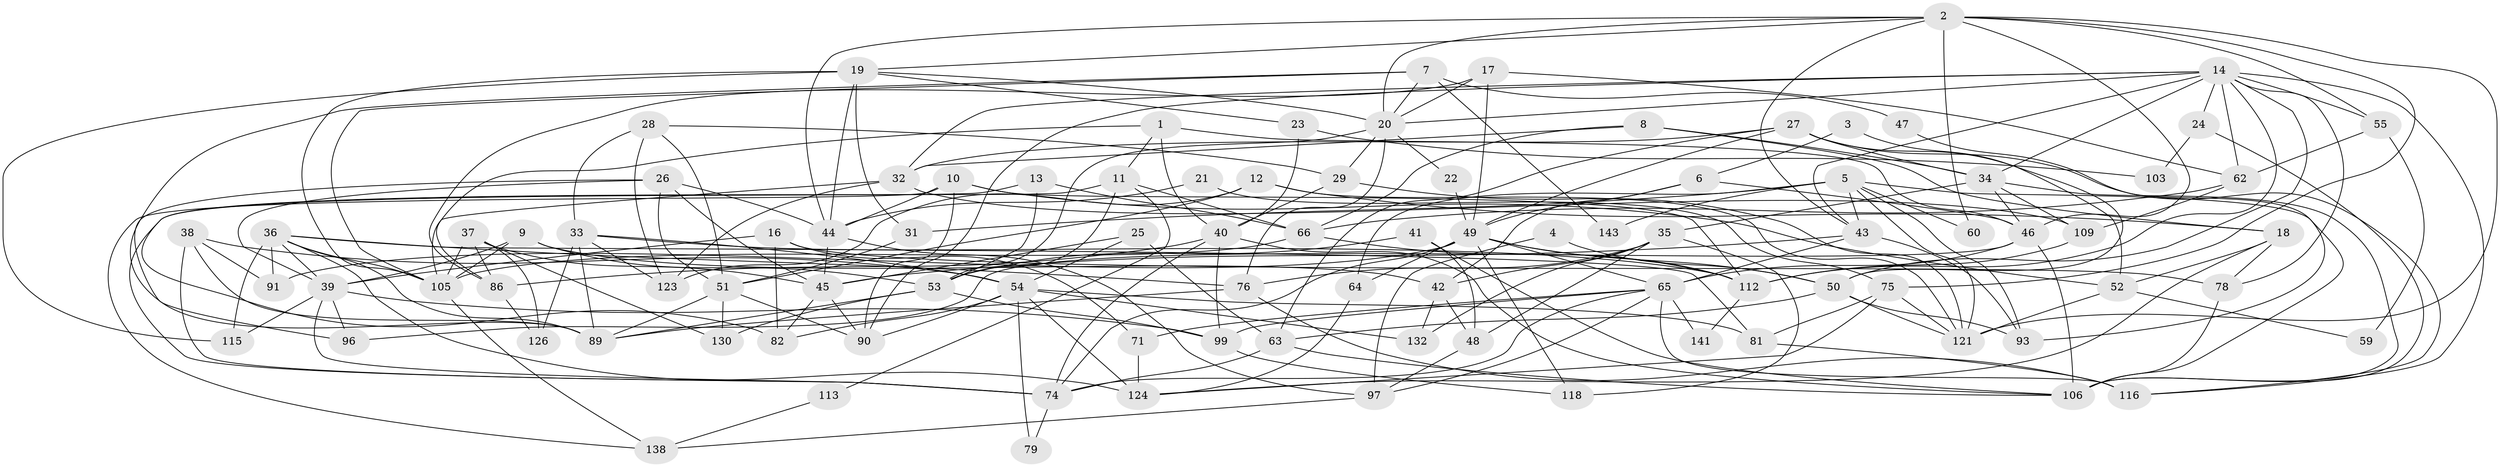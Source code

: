 // original degree distribution, {4: 0.27586206896551724, 9: 0.013793103448275862, 2: 0.14482758620689656, 6: 0.06206896551724138, 3: 0.27586206896551724, 10: 0.006896551724137931, 5: 0.1724137931034483, 8: 0.013793103448275862, 7: 0.034482758620689655}
// Generated by graph-tools (version 1.1) at 2025/11/02/27/25 16:11:16]
// undirected, 94 vertices, 232 edges
graph export_dot {
graph [start="1"]
  node [color=gray90,style=filled];
  1 [super="+85"];
  2 [super="+15"];
  3;
  4;
  5 [super="+30"];
  6 [super="+95"];
  7 [super="+84"];
  8 [super="+80"];
  9;
  10 [super="+133"];
  11 [super="+67"];
  12;
  13 [super="+122"];
  14 [super="+119"];
  16;
  17;
  18 [super="+58"];
  19 [super="+111"];
  20 [super="+87"];
  21;
  22;
  23;
  24;
  25 [super="+108"];
  26 [super="+114"];
  27 [super="+88"];
  28;
  29 [super="+98"];
  31;
  32 [super="+73"];
  33 [super="+140"];
  34 [super="+70"];
  35 [super="+125"];
  36;
  37 [super="+107"];
  38;
  39 [super="+100"];
  40 [super="+136"];
  41;
  42 [super="+56"];
  43 [super="+92"];
  44 [super="+61"];
  45;
  46 [super="+69"];
  47;
  48 [super="+134"];
  49 [super="+72"];
  50 [super="+83"];
  51 [super="+94"];
  52;
  53 [super="+110"];
  54 [super="+57"];
  55 [super="+117"];
  59;
  60;
  62;
  63;
  64;
  65 [super="+68"];
  66;
  71;
  74 [super="+104"];
  75 [super="+77"];
  76;
  78 [super="+101"];
  79;
  81;
  82;
  86 [super="+102"];
  89 [super="+120"];
  90 [super="+137"];
  91;
  93 [super="+142"];
  96;
  97 [super="+144"];
  99;
  103;
  105 [super="+127"];
  106 [super="+129"];
  109;
  112 [super="+139"];
  113;
  115 [super="+131"];
  116 [super="+135"];
  118;
  121 [super="+145"];
  123;
  124 [super="+128"];
  126;
  130;
  132;
  138;
  141;
  143;
  1 -- 40 [weight=2];
  1 -- 11;
  1 -- 46;
  1 -- 86;
  2 -- 20;
  2 -- 43;
  2 -- 55;
  2 -- 60;
  2 -- 46;
  2 -- 75;
  2 -- 44;
  2 -- 121;
  2 -- 19;
  3 -- 50;
  3 -- 6;
  4 -- 97;
  4 -- 50;
  5 -- 106;
  5 -- 60;
  5 -- 121;
  5 -- 143;
  5 -- 43;
  5 -- 64;
  5 -- 31;
  5 -- 93;
  6 -- 42;
  6 -- 46;
  6 -- 49;
  7 -- 105;
  7 -- 143;
  7 -- 89;
  7 -- 20;
  7 -- 47;
  8 -- 34;
  8 -- 18;
  8 -- 32;
  8 -- 66;
  9 -- 53;
  9 -- 42;
  9 -- 39;
  9 -- 105;
  10 -- 90;
  10 -- 138;
  10 -- 52;
  10 -- 44;
  10 -- 112;
  11 -- 66;
  11 -- 113;
  11 -- 74;
  11 -- 53;
  12 -- 51;
  12 -- 121;
  12 -- 123;
  12 -- 18;
  13 -- 82 [weight=2];
  13 -- 53;
  13 -- 66;
  14 -- 32;
  14 -- 78;
  14 -- 43;
  14 -- 20;
  14 -- 24;
  14 -- 62;
  14 -- 50;
  14 -- 90;
  14 -- 34;
  14 -- 55;
  14 -- 116;
  14 -- 112;
  16 -- 39;
  16 -- 71;
  16 -- 82;
  16 -- 78;
  17 -- 20;
  17 -- 62;
  17 -- 86;
  17 -- 49;
  18 -- 52;
  18 -- 124;
  18 -- 78;
  19 -- 44;
  19 -- 31;
  19 -- 20;
  19 -- 105;
  19 -- 23;
  19 -- 115;
  20 -- 22;
  20 -- 29;
  20 -- 76;
  20 -- 53;
  21 -- 44;
  21 -- 75;
  22 -- 49;
  23 -- 103;
  23 -- 40;
  24 -- 106;
  24 -- 103;
  25 -- 54 [weight=2];
  25 -- 45;
  25 -- 63;
  26 -- 51;
  26 -- 39;
  26 -- 44;
  26 -- 96;
  26 -- 45;
  27 -- 63;
  27 -- 52;
  27 -- 32;
  27 -- 49;
  27 -- 34;
  27 -- 116;
  28 -- 123;
  28 -- 51;
  28 -- 33;
  28 -- 29;
  29 -- 40;
  29 -- 121;
  31 -- 51;
  32 -- 105;
  32 -- 123;
  32 -- 109;
  33 -- 126;
  33 -- 112;
  33 -- 123;
  33 -- 89;
  33 -- 54;
  34 -- 109;
  34 -- 46;
  34 -- 35;
  34 -- 106;
  35 -- 76;
  35 -- 42;
  35 -- 48;
  35 -- 132;
  35 -- 118;
  36 -- 81;
  36 -- 76;
  36 -- 89;
  36 -- 91;
  36 -- 115;
  36 -- 124;
  36 -- 39;
  36 -- 105;
  37 -- 45;
  37 -- 126;
  37 -- 130;
  37 -- 86;
  37 -- 105;
  38 -- 54;
  38 -- 91;
  38 -- 89;
  38 -- 74;
  39 -- 74;
  39 -- 115;
  39 -- 96;
  39 -- 99;
  40 -- 106;
  40 -- 74;
  40 -- 99;
  40 -- 86;
  41 -- 48;
  41 -- 106;
  41 -- 53;
  42 -- 132;
  42 -- 48;
  43 -- 65;
  43 -- 93;
  43 -- 45;
  44 -- 45;
  44 -- 97;
  45 -- 82;
  45 -- 90;
  46 -- 96;
  46 -- 65;
  46 -- 106;
  47 -- 93;
  48 -- 97;
  49 -- 91;
  49 -- 50;
  49 -- 65;
  49 -- 112;
  49 -- 64;
  49 -- 118;
  49 -- 74;
  50 -- 93;
  50 -- 63;
  50 -- 121;
  51 -- 89;
  51 -- 90;
  51 -- 130;
  52 -- 121 [weight=2];
  52 -- 59;
  53 -- 89;
  53 -- 130;
  53 -- 99;
  54 -- 124 [weight=2];
  54 -- 132;
  54 -- 79;
  54 -- 81;
  54 -- 82;
  54 -- 90;
  55 -- 62;
  55 -- 59;
  62 -- 66;
  62 -- 109;
  63 -- 106;
  63 -- 74;
  64 -- 124;
  65 -- 99;
  65 -- 74;
  65 -- 141;
  65 -- 71;
  65 -- 97;
  65 -- 116;
  66 -- 105;
  66 -- 112;
  71 -- 124;
  74 -- 79;
  75 -- 81;
  75 -- 124;
  75 -- 121;
  76 -- 89;
  76 -- 116;
  78 -- 106;
  81 -- 116;
  86 -- 126;
  97 -- 138;
  99 -- 118;
  105 -- 138;
  109 -- 112;
  112 -- 141;
  113 -- 138;
}
